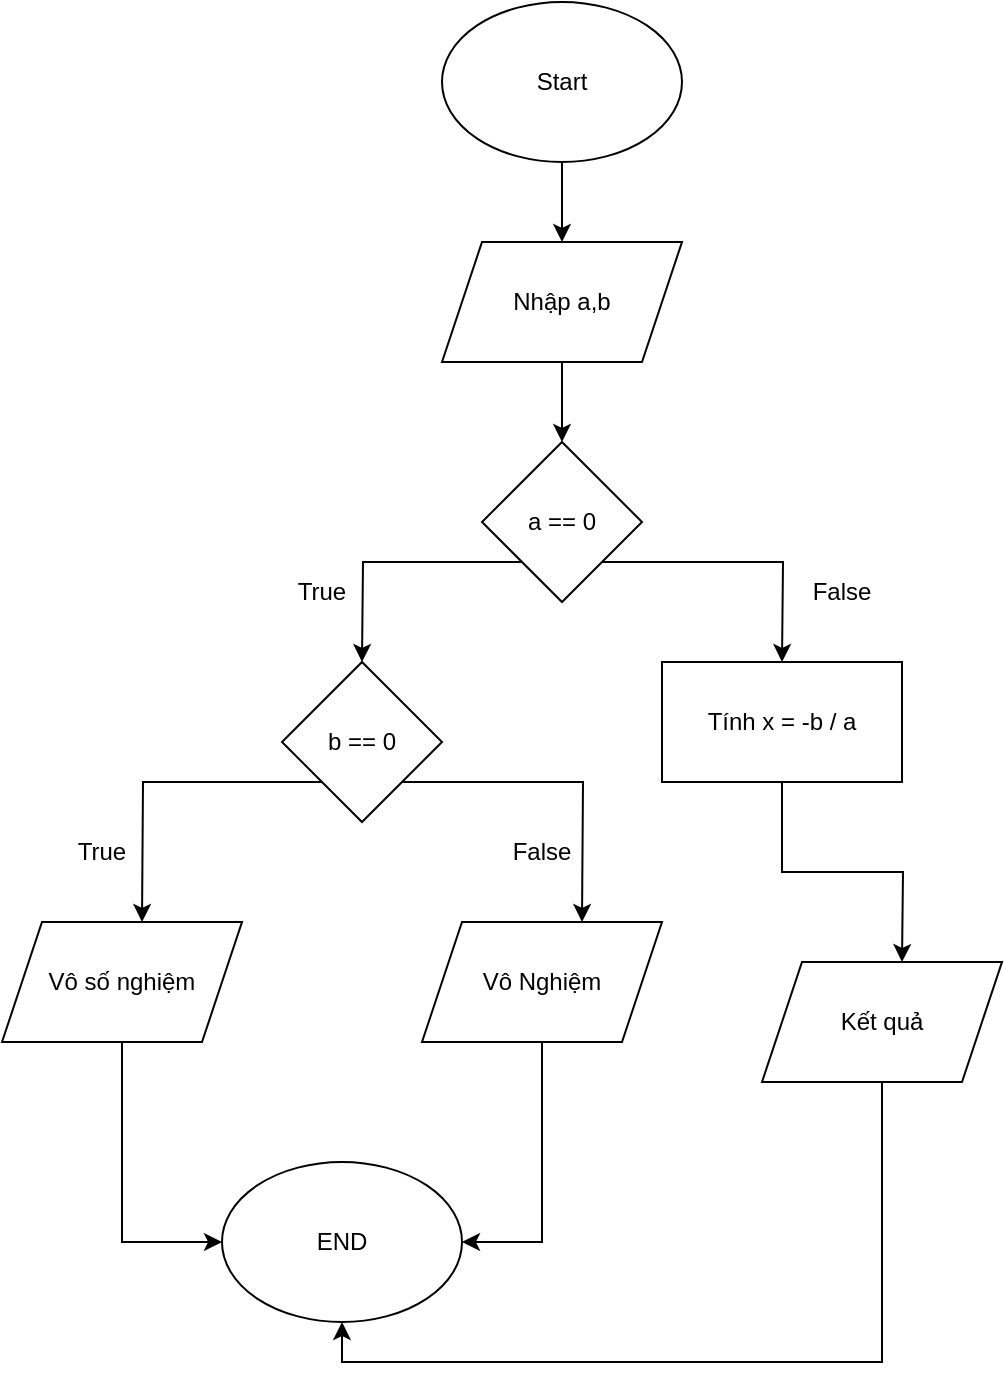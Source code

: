 <mxfile version="24.8.6">
  <diagram name="Trang-1" id="Q6Vun5JoSCgE1uRnWVkm">
    <mxGraphModel dx="1400" dy="696" grid="1" gridSize="10" guides="1" tooltips="1" connect="1" arrows="1" fold="1" page="1" pageScale="1" pageWidth="827" pageHeight="1169" math="0" shadow="0">
      <root>
        <mxCell id="0" />
        <mxCell id="1" parent="0" />
        <mxCell id="axczm2pX93kVNzzmGIQw-2" style="edgeStyle=orthogonalEdgeStyle;rounded=0;orthogonalLoop=1;jettySize=auto;html=1;exitX=0.5;exitY=1;exitDx=0;exitDy=0;" edge="1" parent="1" source="axczm2pX93kVNzzmGIQw-1" target="axczm2pX93kVNzzmGIQw-3">
          <mxGeometry relative="1" as="geometry">
            <mxPoint x="410" y="120" as="targetPoint" />
          </mxGeometry>
        </mxCell>
        <mxCell id="axczm2pX93kVNzzmGIQw-1" value="Start" style="ellipse;whiteSpace=wrap;html=1;" vertex="1" parent="1">
          <mxGeometry x="350" width="120" height="80" as="geometry" />
        </mxCell>
        <mxCell id="axczm2pX93kVNzzmGIQw-5" style="edgeStyle=orthogonalEdgeStyle;rounded=0;orthogonalLoop=1;jettySize=auto;html=1;exitX=0.5;exitY=1;exitDx=0;exitDy=0;entryX=0.5;entryY=0;entryDx=0;entryDy=0;" edge="1" parent="1" source="axczm2pX93kVNzzmGIQw-3" target="axczm2pX93kVNzzmGIQw-4">
          <mxGeometry relative="1" as="geometry" />
        </mxCell>
        <mxCell id="axczm2pX93kVNzzmGIQw-3" value="Nhập a,b" style="shape=parallelogram;perimeter=parallelogramPerimeter;whiteSpace=wrap;html=1;fixedSize=1;" vertex="1" parent="1">
          <mxGeometry x="350" y="120" width="120" height="60" as="geometry" />
        </mxCell>
        <mxCell id="axczm2pX93kVNzzmGIQw-6" style="edgeStyle=orthogonalEdgeStyle;rounded=0;orthogonalLoop=1;jettySize=auto;html=1;exitX=0;exitY=1;exitDx=0;exitDy=0;" edge="1" parent="1" source="axczm2pX93kVNzzmGIQw-4">
          <mxGeometry relative="1" as="geometry">
            <mxPoint x="310" y="330" as="targetPoint" />
          </mxGeometry>
        </mxCell>
        <mxCell id="axczm2pX93kVNzzmGIQw-7" style="edgeStyle=orthogonalEdgeStyle;rounded=0;orthogonalLoop=1;jettySize=auto;html=1;exitX=1;exitY=1;exitDx=0;exitDy=0;" edge="1" parent="1" source="axczm2pX93kVNzzmGIQw-4">
          <mxGeometry relative="1" as="geometry">
            <mxPoint x="520" y="330" as="targetPoint" />
          </mxGeometry>
        </mxCell>
        <mxCell id="axczm2pX93kVNzzmGIQw-4" value="a == 0" style="rhombus;whiteSpace=wrap;html=1;" vertex="1" parent="1">
          <mxGeometry x="370" y="220" width="80" height="80" as="geometry" />
        </mxCell>
        <mxCell id="axczm2pX93kVNzzmGIQw-10" style="edgeStyle=orthogonalEdgeStyle;rounded=0;orthogonalLoop=1;jettySize=auto;html=1;exitX=0;exitY=1;exitDx=0;exitDy=0;" edge="1" parent="1" source="axczm2pX93kVNzzmGIQw-8">
          <mxGeometry relative="1" as="geometry">
            <mxPoint x="200" y="460" as="targetPoint" />
          </mxGeometry>
        </mxCell>
        <mxCell id="axczm2pX93kVNzzmGIQw-11" style="edgeStyle=orthogonalEdgeStyle;rounded=0;orthogonalLoop=1;jettySize=auto;html=1;exitX=1;exitY=1;exitDx=0;exitDy=0;" edge="1" parent="1" source="axczm2pX93kVNzzmGIQw-8">
          <mxGeometry relative="1" as="geometry">
            <mxPoint x="420" y="460" as="targetPoint" />
          </mxGeometry>
        </mxCell>
        <mxCell id="axczm2pX93kVNzzmGIQw-8" value="b == 0" style="rhombus;whiteSpace=wrap;html=1;" vertex="1" parent="1">
          <mxGeometry x="270" y="330" width="80" height="80" as="geometry" />
        </mxCell>
        <mxCell id="axczm2pX93kVNzzmGIQw-21" style="edgeStyle=orthogonalEdgeStyle;rounded=0;orthogonalLoop=1;jettySize=auto;html=1;exitX=0.5;exitY=1;exitDx=0;exitDy=0;" edge="1" parent="1" source="axczm2pX93kVNzzmGIQw-9">
          <mxGeometry relative="1" as="geometry">
            <mxPoint x="580" y="480" as="targetPoint" />
          </mxGeometry>
        </mxCell>
        <mxCell id="axczm2pX93kVNzzmGIQw-9" value="Tính x = -b / a" style="rounded=0;whiteSpace=wrap;html=1;" vertex="1" parent="1">
          <mxGeometry x="460" y="330" width="120" height="60" as="geometry" />
        </mxCell>
        <mxCell id="axczm2pX93kVNzzmGIQw-15" style="edgeStyle=orthogonalEdgeStyle;rounded=0;orthogonalLoop=1;jettySize=auto;html=1;exitX=0.5;exitY=1;exitDx=0;exitDy=0;entryX=0;entryY=0.5;entryDx=0;entryDy=0;" edge="1" parent="1" source="axczm2pX93kVNzzmGIQw-12" target="axczm2pX93kVNzzmGIQw-14">
          <mxGeometry relative="1" as="geometry" />
        </mxCell>
        <mxCell id="axczm2pX93kVNzzmGIQw-12" value="Vô số nghiệm" style="shape=parallelogram;perimeter=parallelogramPerimeter;whiteSpace=wrap;html=1;fixedSize=1;" vertex="1" parent="1">
          <mxGeometry x="130" y="460" width="120" height="60" as="geometry" />
        </mxCell>
        <mxCell id="axczm2pX93kVNzzmGIQw-16" style="edgeStyle=orthogonalEdgeStyle;rounded=0;orthogonalLoop=1;jettySize=auto;html=1;exitX=0.5;exitY=1;exitDx=0;exitDy=0;entryX=1;entryY=0.5;entryDx=0;entryDy=0;" edge="1" parent="1" source="axczm2pX93kVNzzmGIQw-13" target="axczm2pX93kVNzzmGIQw-14">
          <mxGeometry relative="1" as="geometry" />
        </mxCell>
        <mxCell id="axczm2pX93kVNzzmGIQw-13" value="Vô Nghiệm" style="shape=parallelogram;perimeter=parallelogramPerimeter;whiteSpace=wrap;html=1;fixedSize=1;" vertex="1" parent="1">
          <mxGeometry x="340" y="460" width="120" height="60" as="geometry" />
        </mxCell>
        <mxCell id="axczm2pX93kVNzzmGIQw-14" value="END" style="ellipse;whiteSpace=wrap;html=1;" vertex="1" parent="1">
          <mxGeometry x="240" y="580" width="120" height="80" as="geometry" />
        </mxCell>
        <mxCell id="axczm2pX93kVNzzmGIQw-17" value="True" style="text;html=1;align=center;verticalAlign=middle;whiteSpace=wrap;rounded=0;" vertex="1" parent="1">
          <mxGeometry x="150" y="410" width="60" height="30" as="geometry" />
        </mxCell>
        <mxCell id="axczm2pX93kVNzzmGIQw-18" value="False" style="text;html=1;align=center;verticalAlign=middle;whiteSpace=wrap;rounded=0;" vertex="1" parent="1">
          <mxGeometry x="370" y="410" width="60" height="30" as="geometry" />
        </mxCell>
        <mxCell id="axczm2pX93kVNzzmGIQw-19" value="True" style="text;html=1;align=center;verticalAlign=middle;whiteSpace=wrap;rounded=0;" vertex="1" parent="1">
          <mxGeometry x="260" y="280" width="60" height="30" as="geometry" />
        </mxCell>
        <mxCell id="axczm2pX93kVNzzmGIQw-20" value="False" style="text;html=1;align=center;verticalAlign=middle;whiteSpace=wrap;rounded=0;" vertex="1" parent="1">
          <mxGeometry x="520" y="280" width="60" height="30" as="geometry" />
        </mxCell>
        <mxCell id="axczm2pX93kVNzzmGIQw-23" style="edgeStyle=orthogonalEdgeStyle;rounded=0;orthogonalLoop=1;jettySize=auto;html=1;exitX=0.5;exitY=1;exitDx=0;exitDy=0;entryX=0.5;entryY=1;entryDx=0;entryDy=0;" edge="1" parent="1" source="axczm2pX93kVNzzmGIQw-22" target="axczm2pX93kVNzzmGIQw-14">
          <mxGeometry relative="1" as="geometry" />
        </mxCell>
        <mxCell id="axczm2pX93kVNzzmGIQw-22" value="Kết quả" style="shape=parallelogram;perimeter=parallelogramPerimeter;whiteSpace=wrap;html=1;fixedSize=1;" vertex="1" parent="1">
          <mxGeometry x="510" y="480" width="120" height="60" as="geometry" />
        </mxCell>
      </root>
    </mxGraphModel>
  </diagram>
</mxfile>
